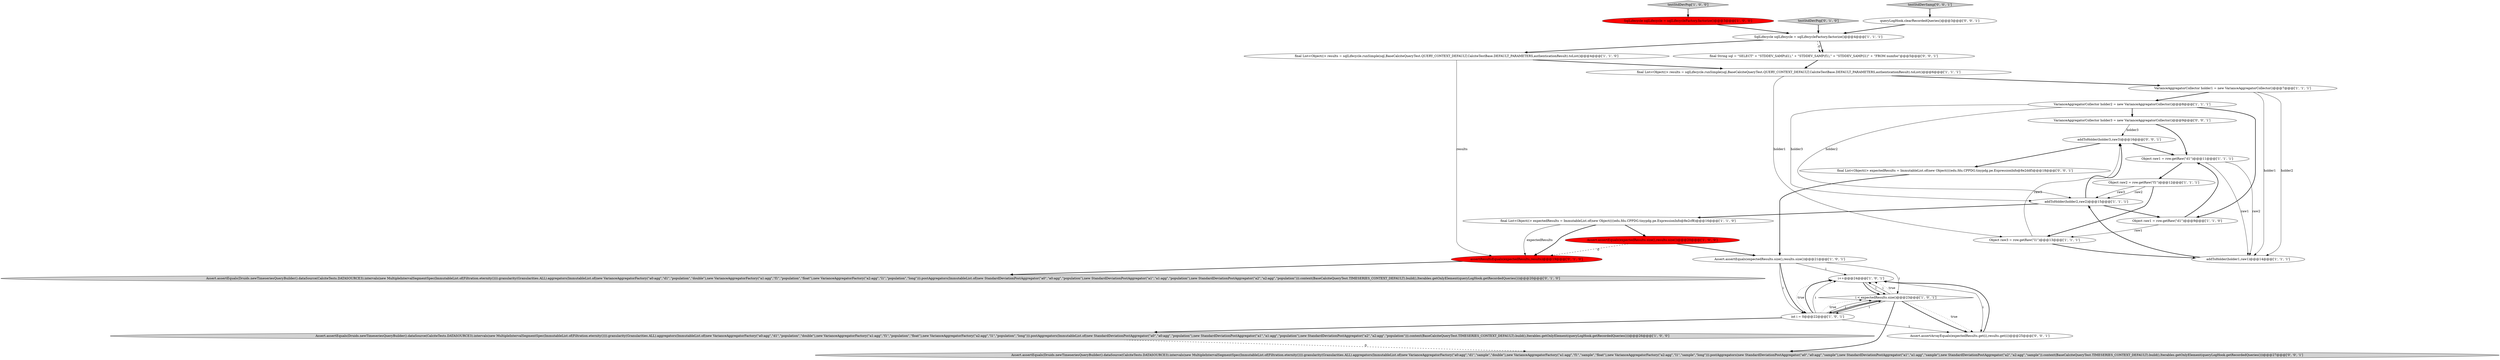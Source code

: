 digraph {
12 [style = filled, label = "Assert.assertEquals(expectedResults.size(),results.size())@@@21@@@['1', '0', '1']", fillcolor = white, shape = ellipse image = "AAA0AAABBB1BBB"];
23 [style = filled, label = "final String sql = \"SELECT\" + \"STDDEV_SAMP(d1),\" + \"STDDEV_SAMP(f1),\" + \"STDDEV_SAMP(l1)\" + \"FROM numfoo\"@@@5@@@['0', '0', '1']", fillcolor = white, shape = ellipse image = "AAA0AAABBB3BBB"];
1 [style = filled, label = "Object raw2 = row.getRaw(\"f1\")@@@12@@@['1', '1', '1']", fillcolor = white, shape = ellipse image = "AAA0AAABBB1BBB"];
3 [style = filled, label = "SqlLifecycle sqlLifecycle = sqlLifecycleFactory.factorize()@@@3@@@['1', '0', '0']", fillcolor = red, shape = ellipse image = "AAA1AAABBB1BBB"];
20 [style = filled, label = "testStdDevPop['0', '1', '0']", fillcolor = lightgray, shape = diamond image = "AAA0AAABBB2BBB"];
0 [style = filled, label = "i++@@@24@@@['1', '0', '1']", fillcolor = white, shape = ellipse image = "AAA0AAABBB1BBB"];
10 [style = filled, label = "addToHolder(holder1,raw1)@@@14@@@['1', '1', '1']", fillcolor = white, shape = ellipse image = "AAA0AAABBB1BBB"];
2 [style = filled, label = "final List<Object((> results = sqlLifecycle.runSimple(sql,BaseCalciteQueryTest.QUERY_CONTEXT_DEFAULT,CalciteTestBase.DEFAULT_PARAMETERS,authenticationResult).toList()@@@4@@@['1', '1', '0']", fillcolor = white, shape = ellipse image = "AAA0AAABBB1BBB"];
4 [style = filled, label = "final List<Object((> results = sqlLifecycle.runSimple(sql,BaseCalciteQueryTest.QUERY_CONTEXT_DEFAULT,CalciteTestBase.DEFAULT_PARAMETERS,authenticationResult).toList()@@@6@@@['1', '1', '1']", fillcolor = white, shape = ellipse image = "AAA0AAABBB1BBB"];
29 [style = filled, label = "queryLogHook.clearRecordedQueries()@@@3@@@['0', '0', '1']", fillcolor = white, shape = ellipse image = "AAA0AAABBB3BBB"];
7 [style = filled, label = "VarianceAggregatorCollector holder2 = new VarianceAggregatorCollector()@@@8@@@['1', '1', '1']", fillcolor = white, shape = ellipse image = "AAA0AAABBB1BBB"];
14 [style = filled, label = "Object raw1 = row.getRaw(\"d1\")@@@9@@@['1', '1', '0']", fillcolor = white, shape = ellipse image = "AAA0AAABBB1BBB"];
28 [style = filled, label = "final List<Object((> expectedResults = ImmutableList.of(new Object((((edu.fdu.CPPDG.tinypdg.pe.ExpressionInfo@8e2ddf)@@@18@@@['0', '0', '1']", fillcolor = white, shape = ellipse image = "AAA0AAABBB3BBB"];
30 [style = filled, label = "Assert.assertArrayEquals(expectedResults.get(i),results.get(i))@@@25@@@['0', '0', '1']", fillcolor = white, shape = ellipse image = "AAA0AAABBB3BBB"];
17 [style = filled, label = "SqlLifecycle sqlLifecycle = sqlLifecycleFactory.factorize()@@@4@@@['1', '1', '1']", fillcolor = white, shape = ellipse image = "AAA0AAABBB1BBB"];
16 [style = filled, label = "Assert.assertEquals(Druids.newTimeseriesQueryBuilder().dataSource(CalciteTests.DATASOURCE3).intervals(new MultipleIntervalSegmentSpec(ImmutableList.of(Filtration.eternity()))).granularity(Granularities.ALL).aggregators(ImmutableList.of(new VarianceAggregatorFactory(\"a0:agg\",\"d1\",\"population\",\"double\"),new VarianceAggregatorFactory(\"a1:agg\",\"f1\",\"population\",\"float\"),new VarianceAggregatorFactory(\"a2:agg\",\"l1\",\"population\",\"long\"))).postAggregators(ImmutableList.of(new StandardDeviationPostAggregator(\"a0\",\"a0:agg\",\"population\"),new StandardDeviationPostAggregator(\"a1\",\"a1:agg\",\"population\"),new StandardDeviationPostAggregator(\"a2\",\"a2:agg\",\"population\"))).context(BaseCalciteQueryTest.TIMESERIES_CONTEXT_DEFAULT).build(),Iterables.getOnlyElement(queryLogHook.getRecordedQueries()))@@@26@@@['1', '0', '0']", fillcolor = lightgray, shape = ellipse image = "AAA0AAABBB1BBB"];
5 [style = filled, label = "Assert.assertEquals(expectedResults.size(),results.size())@@@20@@@['1', '0', '0']", fillcolor = red, shape = ellipse image = "AAA1AAABBB1BBB"];
13 [style = filled, label = "i < expectedResults.size()@@@23@@@['1', '0', '1']", fillcolor = white, shape = diamond image = "AAA0AAABBB1BBB"];
18 [style = filled, label = "final List<Object((> expectedResults = ImmutableList.of(new Object((((edu.fdu.CPPDG.tinypdg.pe.ExpressionInfo@8e2cf8)@@@16@@@['1', '1', '0']", fillcolor = white, shape = ellipse image = "AAA0AAABBB1BBB"];
9 [style = filled, label = "testStdDevPop['1', '0', '0']", fillcolor = lightgray, shape = diamond image = "AAA0AAABBB1BBB"];
19 [style = filled, label = "VarianceAggregatorCollector holder1 = new VarianceAggregatorCollector()@@@7@@@['1', '1', '1']", fillcolor = white, shape = ellipse image = "AAA0AAABBB1BBB"];
25 [style = filled, label = "addToHolder(holder3,raw3)@@@16@@@['0', '0', '1']", fillcolor = white, shape = ellipse image = "AAA0AAABBB3BBB"];
11 [style = filled, label = "addToHolder(holder2,raw2)@@@15@@@['1', '1', '1']", fillcolor = white, shape = ellipse image = "AAA0AAABBB1BBB"];
27 [style = filled, label = "VarianceAggregatorCollector holder3 = new VarianceAggregatorCollector()@@@9@@@['0', '0', '1']", fillcolor = white, shape = ellipse image = "AAA0AAABBB3BBB"];
21 [style = filled, label = "Assert.assertEquals(Druids.newTimeseriesQueryBuilder().dataSource(CalciteTests.DATASOURCE3).intervals(new MultipleIntervalSegmentSpec(ImmutableList.of(Filtration.eternity()))).granularity(Granularities.ALL).aggregators(ImmutableList.of(new VarianceAggregatorFactory(\"a0:agg\",\"d1\",\"population\",\"double\"),new VarianceAggregatorFactory(\"a1:agg\",\"f1\",\"population\",\"float\"),new VarianceAggregatorFactory(\"a2:agg\",\"l1\",\"population\",\"long\"))).postAggregators(ImmutableList.of(new StandardDeviationPostAggregator(\"a0\",\"a0:agg\",\"population\"),new StandardDeviationPostAggregator(\"a1\",\"a1:agg\",\"population\"),new StandardDeviationPostAggregator(\"a2\",\"a2:agg\",\"population\"))).context(BaseCalciteQueryTest.TIMESERIES_CONTEXT_DEFAULT).build(),Iterables.getOnlyElement(queryLogHook.getRecordedQueries()))@@@20@@@['0', '1', '0']", fillcolor = lightgray, shape = ellipse image = "AAA0AAABBB2BBB"];
26 [style = filled, label = "testStdDevSamp['0', '0', '1']", fillcolor = lightgray, shape = diamond image = "AAA0AAABBB3BBB"];
24 [style = filled, label = "Assert.assertEquals(Druids.newTimeseriesQueryBuilder().dataSource(CalciteTests.DATASOURCE3).intervals(new MultipleIntervalSegmentSpec(ImmutableList.of(Filtration.eternity()))).granularity(Granularities.ALL).aggregators(ImmutableList.of(new VarianceAggregatorFactory(\"a0:agg\",\"d1\",\"sample\",\"double\"),new VarianceAggregatorFactory(\"a1:agg\",\"f1\",\"sample\",\"float\"),new VarianceAggregatorFactory(\"a2:agg\",\"l1\",\"sample\",\"long\"))).postAggregators(new StandardDeviationPostAggregator(\"a0\",\"a0:agg\",\"sample\"),new StandardDeviationPostAggregator(\"a1\",\"a1:agg\",\"sample\"),new StandardDeviationPostAggregator(\"a2\",\"a2:agg\",\"sample\")).context(BaseCalciteQueryTest.TIMESERIES_CONTEXT_DEFAULT).build(),Iterables.getOnlyElement(queryLogHook.getRecordedQueries()))@@@27@@@['0', '0', '1']", fillcolor = lightgray, shape = ellipse image = "AAA0AAABBB3BBB"];
15 [style = filled, label = "Object raw1 = row.getRaw(\"d1\")@@@11@@@['1', '1', '1']", fillcolor = white, shape = ellipse image = "AAA0AAABBB1BBB"];
22 [style = filled, label = "assertResultsEquals(expectedResults,results)@@@19@@@['0', '1', '0']", fillcolor = red, shape = ellipse image = "AAA1AAABBB2BBB"];
8 [style = filled, label = "Object raw3 = row.getRaw(\"l1\")@@@13@@@['1', '1', '1']", fillcolor = white, shape = ellipse image = "AAA0AAABBB1BBB"];
6 [style = filled, label = "int i = 0@@@22@@@['1', '0', '1']", fillcolor = white, shape = ellipse image = "AAA0AAABBB1BBB"];
4->8 [style = solid, label="holder1"];
13->0 [style = solid, label="i"];
8->10 [style = bold, label=""];
14->8 [style = solid, label="raw1"];
25->28 [style = bold, label=""];
20->17 [style = bold, label=""];
29->17 [style = bold, label=""];
1->8 [style = bold, label=""];
13->24 [style = bold, label=""];
19->10 [style = solid, label="holder1"];
0->13 [style = bold, label=""];
12->0 [style = solid, label="i"];
1->11 [style = solid, label="raw3"];
11->14 [style = bold, label=""];
7->11 [style = solid, label="holder3"];
19->10 [style = solid, label="holder2"];
15->10 [style = solid, label="raw2"];
16->24 [style = dashed, label="0"];
0->13 [style = solid, label="i"];
26->29 [style = bold, label=""];
6->13 [style = dotted, label="true"];
4->19 [style = bold, label=""];
22->21 [style = bold, label=""];
23->4 [style = bold, label=""];
6->0 [style = bold, label=""];
2->22 [style = solid, label="results"];
13->30 [style = bold, label=""];
28->12 [style = bold, label=""];
12->6 [style = bold, label=""];
2->4 [style = bold, label=""];
6->13 [style = solid, label="i"];
17->23 [style = bold, label=""];
27->15 [style = bold, label=""];
11->18 [style = bold, label=""];
6->0 [style = solid, label="i"];
7->14 [style = bold, label=""];
8->25 [style = solid, label="raw3"];
12->6 [style = solid, label="i"];
18->22 [style = bold, label=""];
13->30 [style = dotted, label="true"];
17->2 [style = bold, label=""];
5->12 [style = bold, label=""];
6->30 [style = solid, label="i"];
15->1 [style = bold, label=""];
6->16 [style = bold, label=""];
0->30 [style = solid, label="i"];
13->0 [style = dotted, label="true"];
18->5 [style = bold, label=""];
6->13 [style = bold, label=""];
12->13 [style = solid, label="i"];
7->27 [style = bold, label=""];
25->15 [style = bold, label=""];
18->22 [style = solid, label="expectedResults"];
9->3 [style = bold, label=""];
3->17 [style = bold, label=""];
7->11 [style = solid, label="holder2"];
27->25 [style = solid, label="holder3"];
14->15 [style = bold, label=""];
15->10 [style = solid, label="raw1"];
30->0 [style = bold, label=""];
6->0 [style = dotted, label="true"];
17->23 [style = dashed, label="0"];
13->6 [style = bold, label=""];
19->7 [style = bold, label=""];
1->11 [style = solid, label="raw2"];
11->25 [style = bold, label=""];
13->6 [style = solid, label="i"];
10->11 [style = bold, label=""];
5->22 [style = dashed, label="0"];
}
